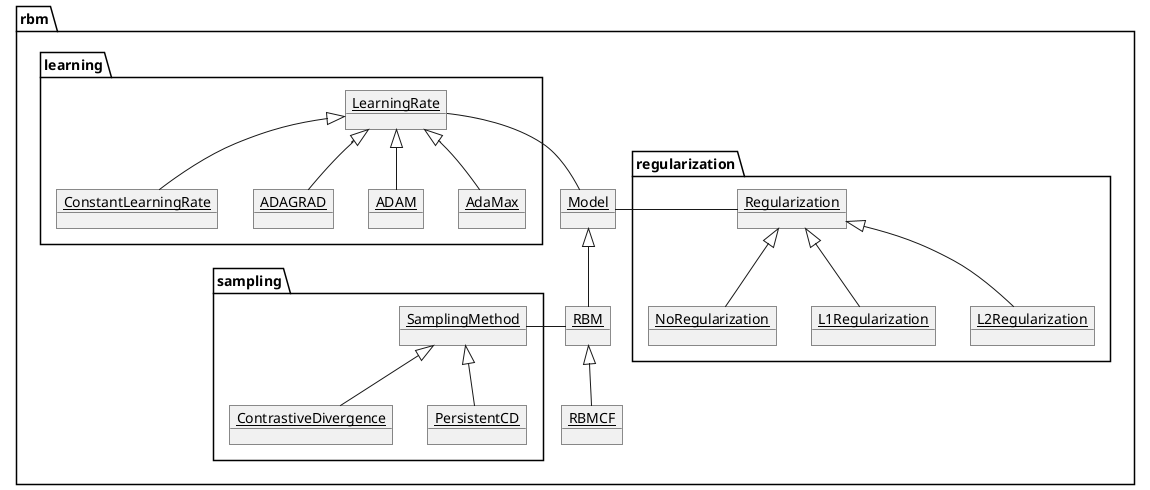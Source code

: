 @startuml
'left to right direction
skinparam style strictuml
skinparam shadowing false
skinparam monochrome true
skinparam classAttributeIconSize 0

package rbm {
    object Model
    object RBM
    object RBMCF

    package regularization {
        object Regularization
        object NoRegularization
        object L1Regularization
        object L2Regularization
    }

    package learning {
        object LearningRate
        object ConstantLearningRate
        object ADAGRAD
        object ADAM
        object AdaMax
    }

    package sampling {
        object SamplingMethod
        object ContrastiveDivergence
        object PersistentCD
    }
}

Model <|-- RBM
RBM <|-- RBMCF

Regularization <|-- NoRegularization
Regularization <|-- L1Regularization
Regularization <|-- L2Regularization


Model -left- Regularization
Model -up- LearningRate
RBM -left- SamplingMethod

LearningRate <|-- ConstantLearningRate
LearningRate <|-- ADAGRAD
LearningRate <|-- ADAM
LearningRate <|-- AdaMax

SamplingMethod <|-- ContrastiveDivergence
SamplingMethod <|-- PersistentCD

@enduml